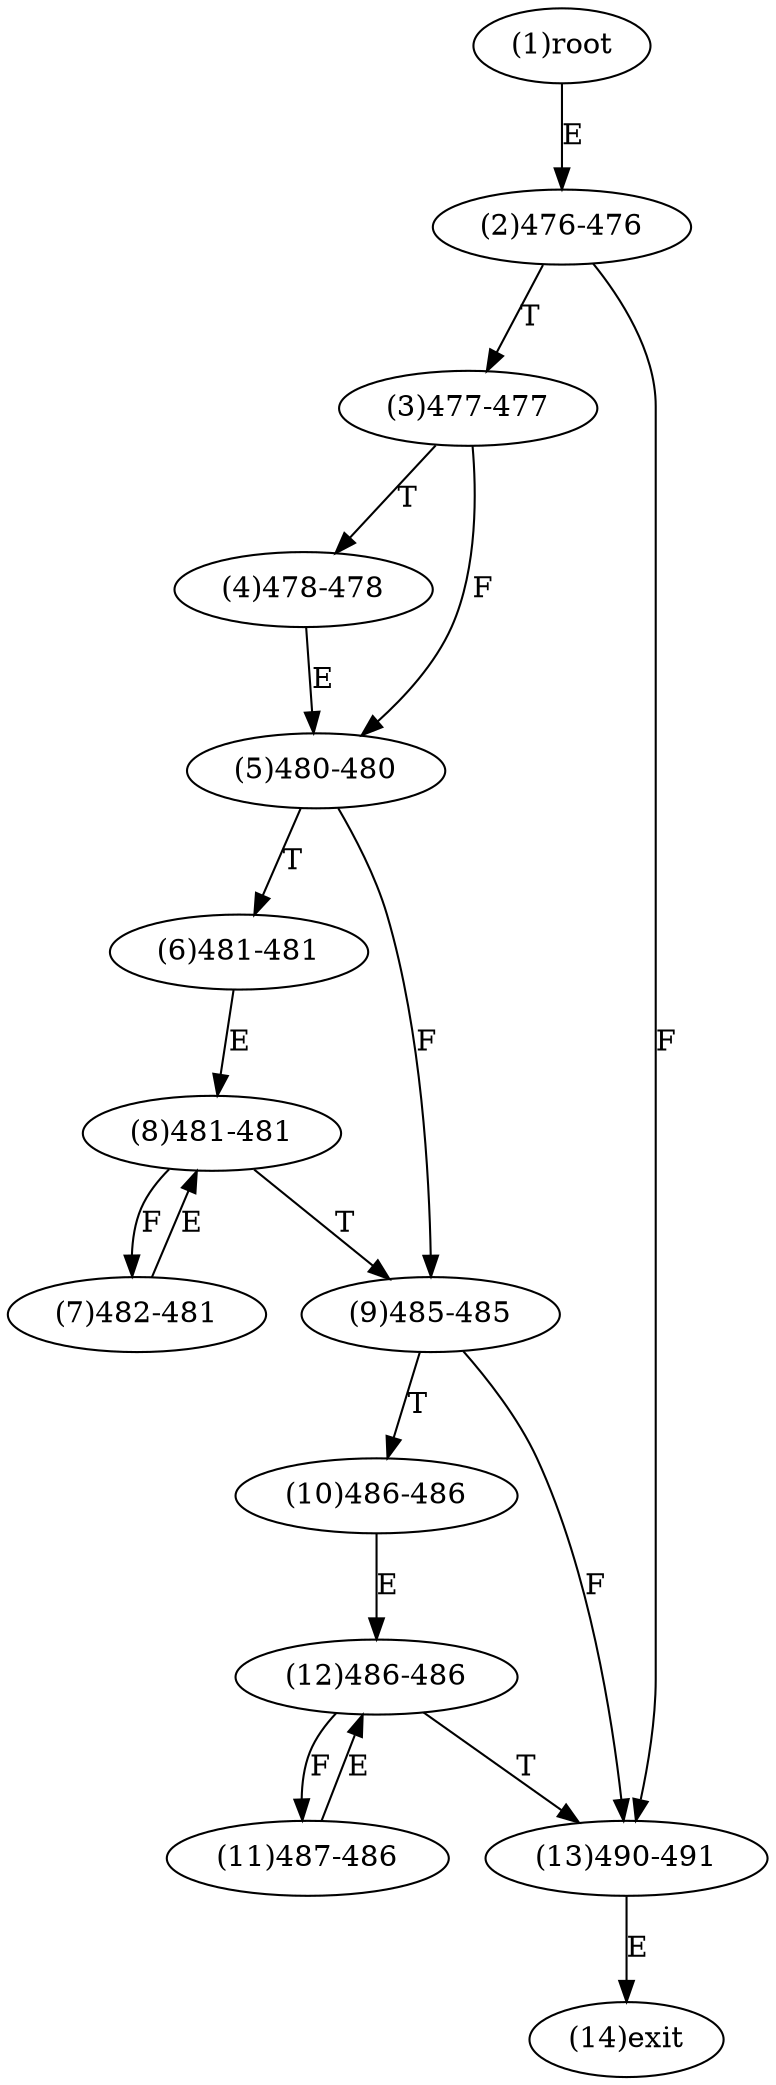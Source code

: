 digraph "" { 
1[ label="(1)root"];
2[ label="(2)476-476"];
3[ label="(3)477-477"];
4[ label="(4)478-478"];
5[ label="(5)480-480"];
6[ label="(6)481-481"];
7[ label="(7)482-481"];
8[ label="(8)481-481"];
9[ label="(9)485-485"];
10[ label="(10)486-486"];
11[ label="(11)487-486"];
12[ label="(12)486-486"];
13[ label="(13)490-491"];
14[ label="(14)exit"];
1->2[ label="E"];
2->13[ label="F"];
2->3[ label="T"];
3->5[ label="F"];
3->4[ label="T"];
4->5[ label="E"];
5->9[ label="F"];
5->6[ label="T"];
6->8[ label="E"];
7->8[ label="E"];
8->7[ label="F"];
8->9[ label="T"];
9->13[ label="F"];
9->10[ label="T"];
10->12[ label="E"];
11->12[ label="E"];
12->11[ label="F"];
12->13[ label="T"];
13->14[ label="E"];
}
